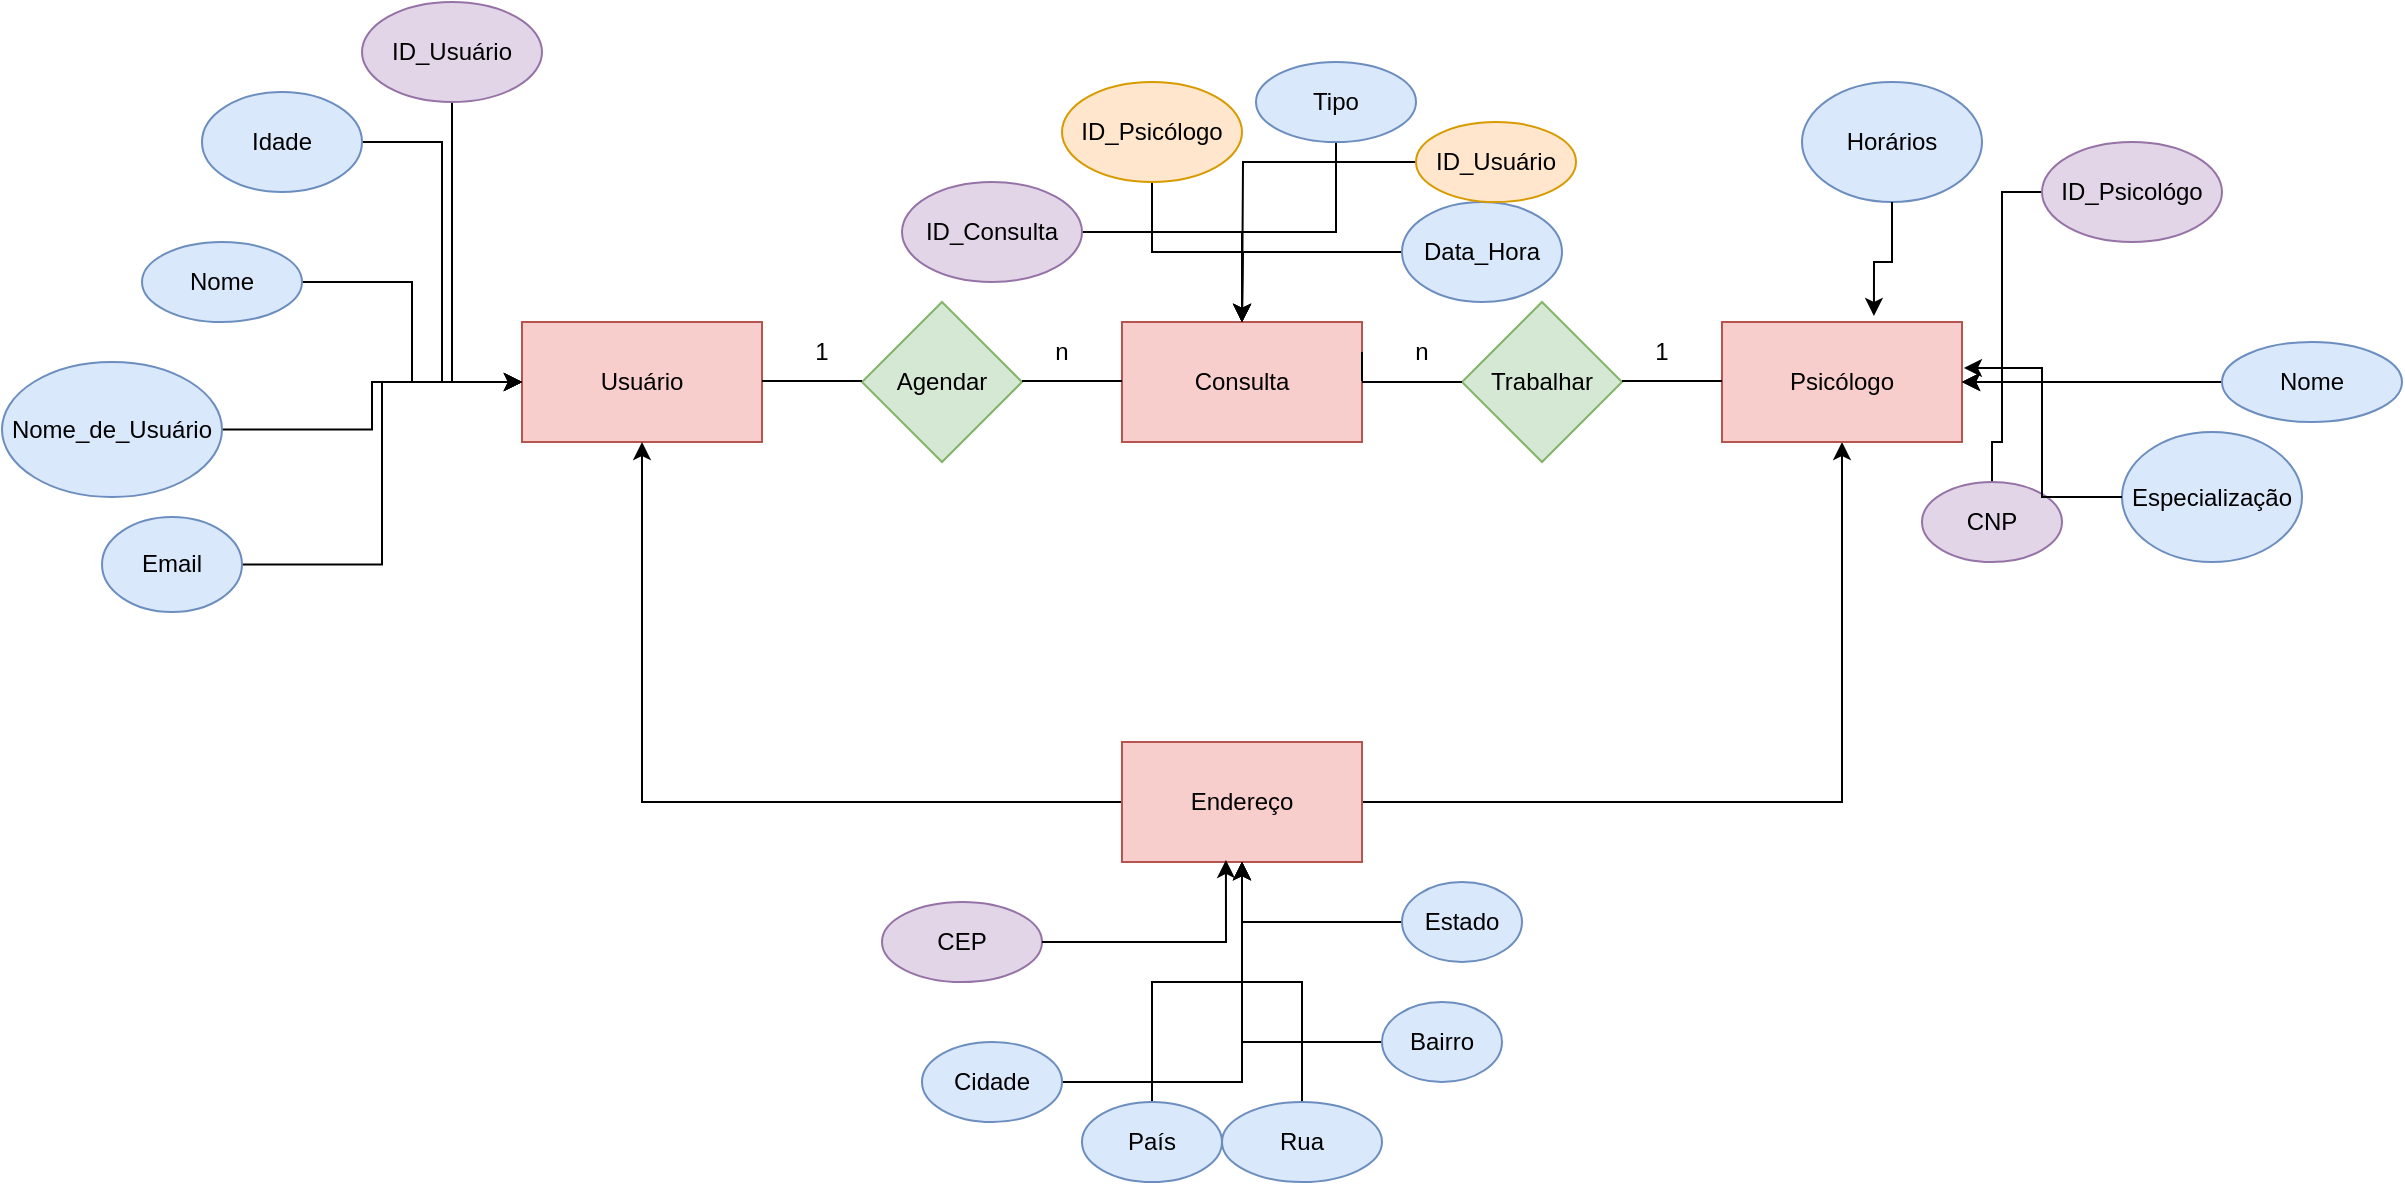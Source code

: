 <mxfile version="22.0.2" type="github">
  <diagram name="Página-1" id="plnCWxc8hyKWC2POjzpy">
    <mxGraphModel dx="1393" dy="766" grid="1" gridSize="10" guides="1" tooltips="1" connect="1" arrows="1" fold="1" page="1" pageScale="1" pageWidth="827" pageHeight="1169" math="0" shadow="0">
      <root>
        <mxCell id="0" />
        <mxCell id="1" parent="0" />
        <mxCell id="K5nTe3O9-zPyVq4ukVdT-1" value="Usuário" style="rounded=0;whiteSpace=wrap;html=1;fillColor=#f8cecc;strokeColor=#b85450;" vertex="1" parent="1">
          <mxGeometry x="380" y="290" width="120" height="60" as="geometry" />
        </mxCell>
        <mxCell id="K5nTe3O9-zPyVq4ukVdT-42" style="edgeStyle=orthogonalEdgeStyle;rounded=0;orthogonalLoop=1;jettySize=auto;html=1;entryX=0;entryY=0.5;entryDx=0;entryDy=0;" edge="1" parent="1" source="K5nTe3O9-zPyVq4ukVdT-2" target="K5nTe3O9-zPyVq4ukVdT-1">
          <mxGeometry relative="1" as="geometry" />
        </mxCell>
        <mxCell id="K5nTe3O9-zPyVq4ukVdT-2" value="ID_Usuário" style="ellipse;whiteSpace=wrap;html=1;fillColor=#e1d5e7;strokeColor=#9673a6;" vertex="1" parent="1">
          <mxGeometry x="300" y="130" width="90" height="50" as="geometry" />
        </mxCell>
        <mxCell id="K5nTe3O9-zPyVq4ukVdT-40" style="edgeStyle=orthogonalEdgeStyle;rounded=0;orthogonalLoop=1;jettySize=auto;html=1;" edge="1" parent="1" source="K5nTe3O9-zPyVq4ukVdT-3" target="K5nTe3O9-zPyVq4ukVdT-1">
          <mxGeometry relative="1" as="geometry" />
        </mxCell>
        <mxCell id="K5nTe3O9-zPyVq4ukVdT-3" value="Nome" style="ellipse;whiteSpace=wrap;html=1;fillColor=#dae8fc;strokeColor=#6c8ebf;" vertex="1" parent="1">
          <mxGeometry x="190" y="250" width="80" height="40" as="geometry" />
        </mxCell>
        <mxCell id="K5nTe3O9-zPyVq4ukVdT-41" style="edgeStyle=orthogonalEdgeStyle;rounded=0;orthogonalLoop=1;jettySize=auto;html=1;entryX=0;entryY=0.5;entryDx=0;entryDy=0;" edge="1" parent="1" source="K5nTe3O9-zPyVq4ukVdT-4" target="K5nTe3O9-zPyVq4ukVdT-1">
          <mxGeometry relative="1" as="geometry" />
        </mxCell>
        <mxCell id="K5nTe3O9-zPyVq4ukVdT-4" value="Idade" style="ellipse;whiteSpace=wrap;html=1;fillColor=#dae8fc;strokeColor=#6c8ebf;" vertex="1" parent="1">
          <mxGeometry x="220" y="175" width="80" height="50" as="geometry" />
        </mxCell>
        <mxCell id="K5nTe3O9-zPyVq4ukVdT-39" style="edgeStyle=orthogonalEdgeStyle;rounded=0;orthogonalLoop=1;jettySize=auto;html=1;" edge="1" parent="1" source="K5nTe3O9-zPyVq4ukVdT-5" target="K5nTe3O9-zPyVq4ukVdT-1">
          <mxGeometry relative="1" as="geometry" />
        </mxCell>
        <mxCell id="K5nTe3O9-zPyVq4ukVdT-5" value="Nome_de_Usuário" style="ellipse;whiteSpace=wrap;html=1;fillColor=#dae8fc;strokeColor=#6c8ebf;" vertex="1" parent="1">
          <mxGeometry x="120" y="310" width="110" height="67.5" as="geometry" />
        </mxCell>
        <mxCell id="K5nTe3O9-zPyVq4ukVdT-38" style="edgeStyle=orthogonalEdgeStyle;rounded=0;orthogonalLoop=1;jettySize=auto;html=1;entryX=0;entryY=0.5;entryDx=0;entryDy=0;" edge="1" parent="1" source="K5nTe3O9-zPyVq4ukVdT-6" target="K5nTe3O9-zPyVq4ukVdT-1">
          <mxGeometry relative="1" as="geometry" />
        </mxCell>
        <mxCell id="K5nTe3O9-zPyVq4ukVdT-6" value="Email" style="ellipse;whiteSpace=wrap;html=1;fillColor=#dae8fc;strokeColor=#6c8ebf;" vertex="1" parent="1">
          <mxGeometry x="170" y="387.5" width="70" height="47.5" as="geometry" />
        </mxCell>
        <mxCell id="K5nTe3O9-zPyVq4ukVdT-22" style="edgeStyle=orthogonalEdgeStyle;rounded=0;orthogonalLoop=1;jettySize=auto;html=1;entryX=0.5;entryY=1;entryDx=0;entryDy=0;" edge="1" parent="1" source="K5nTe3O9-zPyVq4ukVdT-8" target="K5nTe3O9-zPyVq4ukVdT-16">
          <mxGeometry relative="1" as="geometry" />
        </mxCell>
        <mxCell id="K5nTe3O9-zPyVq4ukVdT-23" style="edgeStyle=orthogonalEdgeStyle;rounded=0;orthogonalLoop=1;jettySize=auto;html=1;entryX=0.5;entryY=1;entryDx=0;entryDy=0;" edge="1" parent="1" source="K5nTe3O9-zPyVq4ukVdT-8" target="K5nTe3O9-zPyVq4ukVdT-1">
          <mxGeometry relative="1" as="geometry" />
        </mxCell>
        <mxCell id="K5nTe3O9-zPyVq4ukVdT-8" value="Endereço" style="rounded=0;whiteSpace=wrap;html=1;fillColor=#f8cecc;strokeColor=#b85450;" vertex="1" parent="1">
          <mxGeometry x="680" y="500" width="120" height="60" as="geometry" />
        </mxCell>
        <mxCell id="K5nTe3O9-zPyVq4ukVdT-9" value="CEP" style="ellipse;whiteSpace=wrap;html=1;fillColor=#e1d5e7;strokeColor=#9673a6;" vertex="1" parent="1">
          <mxGeometry x="560" y="580" width="80" height="40" as="geometry" />
        </mxCell>
        <mxCell id="K5nTe3O9-zPyVq4ukVdT-33" style="edgeStyle=orthogonalEdgeStyle;rounded=0;orthogonalLoop=1;jettySize=auto;html=1;" edge="1" parent="1" source="K5nTe3O9-zPyVq4ukVdT-10" target="K5nTe3O9-zPyVq4ukVdT-8">
          <mxGeometry relative="1" as="geometry" />
        </mxCell>
        <mxCell id="K5nTe3O9-zPyVq4ukVdT-10" value="Cidade" style="ellipse;whiteSpace=wrap;html=1;fillColor=#dae8fc;strokeColor=#6c8ebf;" vertex="1" parent="1">
          <mxGeometry x="580" y="650" width="70" height="40" as="geometry" />
        </mxCell>
        <mxCell id="K5nTe3O9-zPyVq4ukVdT-37" style="edgeStyle=orthogonalEdgeStyle;rounded=0;orthogonalLoop=1;jettySize=auto;html=1;" edge="1" parent="1" source="K5nTe3O9-zPyVq4ukVdT-11" target="K5nTe3O9-zPyVq4ukVdT-8">
          <mxGeometry relative="1" as="geometry" />
        </mxCell>
        <mxCell id="K5nTe3O9-zPyVq4ukVdT-11" value="Estado" style="ellipse;whiteSpace=wrap;html=1;fillColor=#dae8fc;strokeColor=#6c8ebf;" vertex="1" parent="1">
          <mxGeometry x="820" y="570" width="60" height="40" as="geometry" />
        </mxCell>
        <mxCell id="K5nTe3O9-zPyVq4ukVdT-34" style="edgeStyle=orthogonalEdgeStyle;rounded=0;orthogonalLoop=1;jettySize=auto;html=1;" edge="1" parent="1" source="K5nTe3O9-zPyVq4ukVdT-12" target="K5nTe3O9-zPyVq4ukVdT-8">
          <mxGeometry relative="1" as="geometry" />
        </mxCell>
        <mxCell id="K5nTe3O9-zPyVq4ukVdT-12" value="País" style="ellipse;whiteSpace=wrap;html=1;fillColor=#dae8fc;strokeColor=#6c8ebf;" vertex="1" parent="1">
          <mxGeometry x="660" y="680" width="70" height="40" as="geometry" />
        </mxCell>
        <mxCell id="K5nTe3O9-zPyVq4ukVdT-35" style="edgeStyle=orthogonalEdgeStyle;rounded=0;orthogonalLoop=1;jettySize=auto;html=1;" edge="1" parent="1" source="K5nTe3O9-zPyVq4ukVdT-13" target="K5nTe3O9-zPyVq4ukVdT-8">
          <mxGeometry relative="1" as="geometry" />
        </mxCell>
        <mxCell id="K5nTe3O9-zPyVq4ukVdT-13" value="Rua" style="ellipse;whiteSpace=wrap;html=1;fillColor=#dae8fc;strokeColor=#6c8ebf;" vertex="1" parent="1">
          <mxGeometry x="730" y="680" width="80" height="40" as="geometry" />
        </mxCell>
        <mxCell id="K5nTe3O9-zPyVq4ukVdT-36" style="edgeStyle=orthogonalEdgeStyle;rounded=0;orthogonalLoop=1;jettySize=auto;html=1;entryX=0.5;entryY=1;entryDx=0;entryDy=0;" edge="1" parent="1" source="K5nTe3O9-zPyVq4ukVdT-14" target="K5nTe3O9-zPyVq4ukVdT-8">
          <mxGeometry relative="1" as="geometry" />
        </mxCell>
        <mxCell id="K5nTe3O9-zPyVq4ukVdT-14" value="Bairro" style="ellipse;whiteSpace=wrap;html=1;fillColor=#dae8fc;strokeColor=#6c8ebf;" vertex="1" parent="1">
          <mxGeometry x="810" y="630" width="60" height="40" as="geometry" />
        </mxCell>
        <mxCell id="K5nTe3O9-zPyVq4ukVdT-15" value="Consulta" style="whiteSpace=wrap;html=1;fillColor=#f8cecc;strokeColor=#b85450;" vertex="1" parent="1">
          <mxGeometry x="680" y="290" width="120" height="60" as="geometry" />
        </mxCell>
        <mxCell id="K5nTe3O9-zPyVq4ukVdT-16" value="Psicólogo" style="rounded=0;whiteSpace=wrap;html=1;fillColor=#f8cecc;strokeColor=#b85450;" vertex="1" parent="1">
          <mxGeometry x="980" y="290" width="120" height="60" as="geometry" />
        </mxCell>
        <mxCell id="K5nTe3O9-zPyVq4ukVdT-29" style="edgeStyle=orthogonalEdgeStyle;rounded=0;orthogonalLoop=1;jettySize=auto;html=1;entryX=1;entryY=0.5;entryDx=0;entryDy=0;" edge="1" parent="1" source="K5nTe3O9-zPyVq4ukVdT-17" target="K5nTe3O9-zPyVq4ukVdT-16">
          <mxGeometry relative="1" as="geometry" />
        </mxCell>
        <mxCell id="K5nTe3O9-zPyVq4ukVdT-17" value="ID_Psicológo" style="ellipse;whiteSpace=wrap;html=1;fillColor=#e1d5e7;strokeColor=#9673a6;" vertex="1" parent="1">
          <mxGeometry x="1140" y="200" width="90" height="50" as="geometry" />
        </mxCell>
        <mxCell id="K5nTe3O9-zPyVq4ukVdT-30" style="edgeStyle=orthogonalEdgeStyle;rounded=0;orthogonalLoop=1;jettySize=auto;html=1;entryX=1;entryY=0.5;entryDx=0;entryDy=0;" edge="1" parent="1" source="K5nTe3O9-zPyVq4ukVdT-18" target="K5nTe3O9-zPyVq4ukVdT-16">
          <mxGeometry relative="1" as="geometry" />
        </mxCell>
        <mxCell id="K5nTe3O9-zPyVq4ukVdT-18" value="Nome" style="ellipse;whiteSpace=wrap;html=1;fillColor=#dae8fc;strokeColor=#6c8ebf;" vertex="1" parent="1">
          <mxGeometry x="1230" y="300" width="90" height="40" as="geometry" />
        </mxCell>
        <mxCell id="K5nTe3O9-zPyVq4ukVdT-27" style="edgeStyle=orthogonalEdgeStyle;rounded=0;orthogonalLoop=1;jettySize=auto;html=1;entryX=1;entryY=0.5;entryDx=0;entryDy=0;" edge="1" parent="1" source="K5nTe3O9-zPyVq4ukVdT-19" target="K5nTe3O9-zPyVq4ukVdT-16">
          <mxGeometry relative="1" as="geometry" />
        </mxCell>
        <mxCell id="K5nTe3O9-zPyVq4ukVdT-19" value="CNP" style="ellipse;whiteSpace=wrap;html=1;fillColor=#e1d5e7;strokeColor=#9673a6;" vertex="1" parent="1">
          <mxGeometry x="1080" y="370" width="70" height="40" as="geometry" />
        </mxCell>
        <mxCell id="K5nTe3O9-zPyVq4ukVdT-20" value="Especialização" style="ellipse;whiteSpace=wrap;html=1;fillColor=#dae8fc;strokeColor=#6c8ebf;" vertex="1" parent="1">
          <mxGeometry x="1180" y="345" width="90" height="65" as="geometry" />
        </mxCell>
        <mxCell id="K5nTe3O9-zPyVq4ukVdT-21" value="Horários" style="ellipse;whiteSpace=wrap;html=1;fillColor=#dae8fc;strokeColor=#6c8ebf;" vertex="1" parent="1">
          <mxGeometry x="1020" y="170" width="90" height="60" as="geometry" />
        </mxCell>
        <mxCell id="K5nTe3O9-zPyVq4ukVdT-47" style="edgeStyle=orthogonalEdgeStyle;rounded=0;orthogonalLoop=1;jettySize=auto;html=1;entryX=0.5;entryY=0;entryDx=0;entryDy=0;" edge="1" parent="1" source="K5nTe3O9-zPyVq4ukVdT-26" target="K5nTe3O9-zPyVq4ukVdT-15">
          <mxGeometry relative="1" as="geometry" />
        </mxCell>
        <mxCell id="K5nTe3O9-zPyVq4ukVdT-26" value="ID_Consulta" style="ellipse;whiteSpace=wrap;html=1;fillColor=#e1d5e7;strokeColor=#9673a6;" vertex="1" parent="1">
          <mxGeometry x="570" y="220" width="90" height="50" as="geometry" />
        </mxCell>
        <mxCell id="K5nTe3O9-zPyVq4ukVdT-28" style="edgeStyle=orthogonalEdgeStyle;rounded=0;orthogonalLoop=1;jettySize=auto;html=1;entryX=0.633;entryY=-0.05;entryDx=0;entryDy=0;entryPerimeter=0;" edge="1" parent="1" source="K5nTe3O9-zPyVq4ukVdT-21" target="K5nTe3O9-zPyVq4ukVdT-16">
          <mxGeometry relative="1" as="geometry" />
        </mxCell>
        <mxCell id="K5nTe3O9-zPyVq4ukVdT-31" style="edgeStyle=orthogonalEdgeStyle;rounded=0;orthogonalLoop=1;jettySize=auto;html=1;entryX=1.008;entryY=0.383;entryDx=0;entryDy=0;entryPerimeter=0;" edge="1" parent="1" source="K5nTe3O9-zPyVq4ukVdT-20" target="K5nTe3O9-zPyVq4ukVdT-16">
          <mxGeometry relative="1" as="geometry" />
        </mxCell>
        <mxCell id="K5nTe3O9-zPyVq4ukVdT-32" style="edgeStyle=orthogonalEdgeStyle;rounded=0;orthogonalLoop=1;jettySize=auto;html=1;entryX=0.433;entryY=0.983;entryDx=0;entryDy=0;entryPerimeter=0;" edge="1" parent="1" source="K5nTe3O9-zPyVq4ukVdT-9" target="K5nTe3O9-zPyVq4ukVdT-8">
          <mxGeometry relative="1" as="geometry" />
        </mxCell>
        <mxCell id="K5nTe3O9-zPyVq4ukVdT-64" style="edgeStyle=orthogonalEdgeStyle;rounded=0;orthogonalLoop=1;jettySize=auto;html=1;" edge="1" parent="1" source="K5nTe3O9-zPyVq4ukVdT-43" target="K5nTe3O9-zPyVq4ukVdT-15">
          <mxGeometry relative="1" as="geometry" />
        </mxCell>
        <mxCell id="K5nTe3O9-zPyVq4ukVdT-43" value="Data_Hora" style="ellipse;whiteSpace=wrap;html=1;fillColor=#dae8fc;strokeColor=#6c8ebf;" vertex="1" parent="1">
          <mxGeometry x="820" y="230" width="80" height="50" as="geometry" />
        </mxCell>
        <mxCell id="K5nTe3O9-zPyVq4ukVdT-49" style="edgeStyle=orthogonalEdgeStyle;rounded=0;orthogonalLoop=1;jettySize=auto;html=1;entryX=0.5;entryY=0;entryDx=0;entryDy=0;" edge="1" parent="1" source="K5nTe3O9-zPyVq4ukVdT-44" target="K5nTe3O9-zPyVq4ukVdT-15">
          <mxGeometry relative="1" as="geometry" />
        </mxCell>
        <mxCell id="K5nTe3O9-zPyVq4ukVdT-44" value="Tipo" style="ellipse;whiteSpace=wrap;html=1;fillColor=#dae8fc;strokeColor=#6c8ebf;" vertex="1" parent="1">
          <mxGeometry x="747" y="160" width="80" height="40" as="geometry" />
        </mxCell>
        <mxCell id="K5nTe3O9-zPyVq4ukVdT-50" style="edgeStyle=orthogonalEdgeStyle;rounded=0;orthogonalLoop=1;jettySize=auto;html=1;" edge="1" parent="1" source="K5nTe3O9-zPyVq4ukVdT-45">
          <mxGeometry relative="1" as="geometry">
            <mxPoint x="740" y="290" as="targetPoint" />
          </mxGeometry>
        </mxCell>
        <mxCell id="K5nTe3O9-zPyVq4ukVdT-45" value="ID_Usuário" style="ellipse;whiteSpace=wrap;html=1;fillColor=#ffe6cc;strokeColor=#d79b00;" vertex="1" parent="1">
          <mxGeometry x="827" y="190" width="80" height="40" as="geometry" />
        </mxCell>
        <mxCell id="K5nTe3O9-zPyVq4ukVdT-48" style="edgeStyle=orthogonalEdgeStyle;rounded=0;orthogonalLoop=1;jettySize=auto;html=1;" edge="1" parent="1" source="K5nTe3O9-zPyVq4ukVdT-46">
          <mxGeometry relative="1" as="geometry">
            <mxPoint x="740" y="290" as="targetPoint" />
          </mxGeometry>
        </mxCell>
        <mxCell id="K5nTe3O9-zPyVq4ukVdT-46" value="ID_Psicólogo" style="ellipse;whiteSpace=wrap;html=1;fillColor=#ffe6cc;strokeColor=#d79b00;" vertex="1" parent="1">
          <mxGeometry x="650" y="170" width="90" height="50" as="geometry" />
        </mxCell>
        <mxCell id="K5nTe3O9-zPyVq4ukVdT-51" value="Agendar" style="rhombus;whiteSpace=wrap;html=1;fillColor=#d5e8d4;strokeColor=#82b366;" vertex="1" parent="1">
          <mxGeometry x="550" y="280" width="80" height="80" as="geometry" />
        </mxCell>
        <mxCell id="K5nTe3O9-zPyVq4ukVdT-57" value="Trabalhar" style="rhombus;whiteSpace=wrap;html=1;fillColor=#d5e8d4;strokeColor=#82b366;" vertex="1" parent="1">
          <mxGeometry x="850" y="280" width="80" height="80" as="geometry" />
        </mxCell>
        <mxCell id="K5nTe3O9-zPyVq4ukVdT-59" value="" style="endArrow=none;html=1;rounded=0;entryX=0;entryY=0.5;entryDx=0;entryDy=0;" edge="1" parent="1">
          <mxGeometry width="50" height="50" relative="1" as="geometry">
            <mxPoint x="630" y="319.5" as="sourcePoint" />
            <mxPoint x="680" y="319.5" as="targetPoint" />
          </mxGeometry>
        </mxCell>
        <mxCell id="K5nTe3O9-zPyVq4ukVdT-60" value="" style="endArrow=none;html=1;rounded=0;entryX=0;entryY=0.5;entryDx=0;entryDy=0;" edge="1" parent="1" source="K5nTe3O9-zPyVq4ukVdT-67">
          <mxGeometry width="50" height="50" relative="1" as="geometry">
            <mxPoint x="800" y="319.5" as="sourcePoint" />
            <mxPoint x="850" y="319.5" as="targetPoint" />
          </mxGeometry>
        </mxCell>
        <mxCell id="K5nTe3O9-zPyVq4ukVdT-61" value="" style="endArrow=none;html=1;rounded=0;entryX=0;entryY=0.5;entryDx=0;entryDy=0;" edge="1" parent="1">
          <mxGeometry width="50" height="50" relative="1" as="geometry">
            <mxPoint x="930" y="319.5" as="sourcePoint" />
            <mxPoint x="980" y="319.5" as="targetPoint" />
          </mxGeometry>
        </mxCell>
        <mxCell id="K5nTe3O9-zPyVq4ukVdT-63" value="" style="endArrow=none;html=1;rounded=0;entryX=0;entryY=0.5;entryDx=0;entryDy=0;" edge="1" parent="1">
          <mxGeometry width="50" height="50" relative="1" as="geometry">
            <mxPoint x="500" y="319.5" as="sourcePoint" />
            <mxPoint x="550" y="319.5" as="targetPoint" />
          </mxGeometry>
        </mxCell>
        <mxCell id="K5nTe3O9-zPyVq4ukVdT-65" value="1" style="text;html=1;strokeColor=none;fillColor=none;align=center;verticalAlign=middle;whiteSpace=wrap;rounded=0;" vertex="1" parent="1">
          <mxGeometry x="500" y="290" width="60" height="30" as="geometry" />
        </mxCell>
        <mxCell id="K5nTe3O9-zPyVq4ukVdT-66" value="n" style="text;html=1;strokeColor=none;fillColor=none;align=center;verticalAlign=middle;whiteSpace=wrap;rounded=0;" vertex="1" parent="1">
          <mxGeometry x="620" y="290" width="60" height="30" as="geometry" />
        </mxCell>
        <mxCell id="K5nTe3O9-zPyVq4ukVdT-68" value="" style="endArrow=none;html=1;rounded=0;entryX=0;entryY=0.5;entryDx=0;entryDy=0;" edge="1" parent="1" target="K5nTe3O9-zPyVq4ukVdT-67">
          <mxGeometry width="50" height="50" relative="1" as="geometry">
            <mxPoint x="800" y="319.5" as="sourcePoint" />
            <mxPoint x="850" y="319.5" as="targetPoint" />
          </mxGeometry>
        </mxCell>
        <mxCell id="K5nTe3O9-zPyVq4ukVdT-67" value="n" style="text;html=1;strokeColor=none;fillColor=none;align=center;verticalAlign=middle;whiteSpace=wrap;rounded=0;" vertex="1" parent="1">
          <mxGeometry x="800" y="290" width="60" height="30" as="geometry" />
        </mxCell>
        <mxCell id="K5nTe3O9-zPyVq4ukVdT-69" value="1" style="text;html=1;strokeColor=none;fillColor=none;align=center;verticalAlign=middle;whiteSpace=wrap;rounded=0;" vertex="1" parent="1">
          <mxGeometry x="920" y="290" width="60" height="30" as="geometry" />
        </mxCell>
        <mxCell id="K5nTe3O9-zPyVq4ukVdT-70" value="" style="endArrow=none;html=1;rounded=0;entryX=0;entryY=0.5;entryDx=0;entryDy=0;" edge="1" parent="1">
          <mxGeometry width="50" height="50" relative="1" as="geometry">
            <mxPoint x="800" y="320" as="sourcePoint" />
            <mxPoint x="850" y="320" as="targetPoint" />
          </mxGeometry>
        </mxCell>
      </root>
    </mxGraphModel>
  </diagram>
</mxfile>
